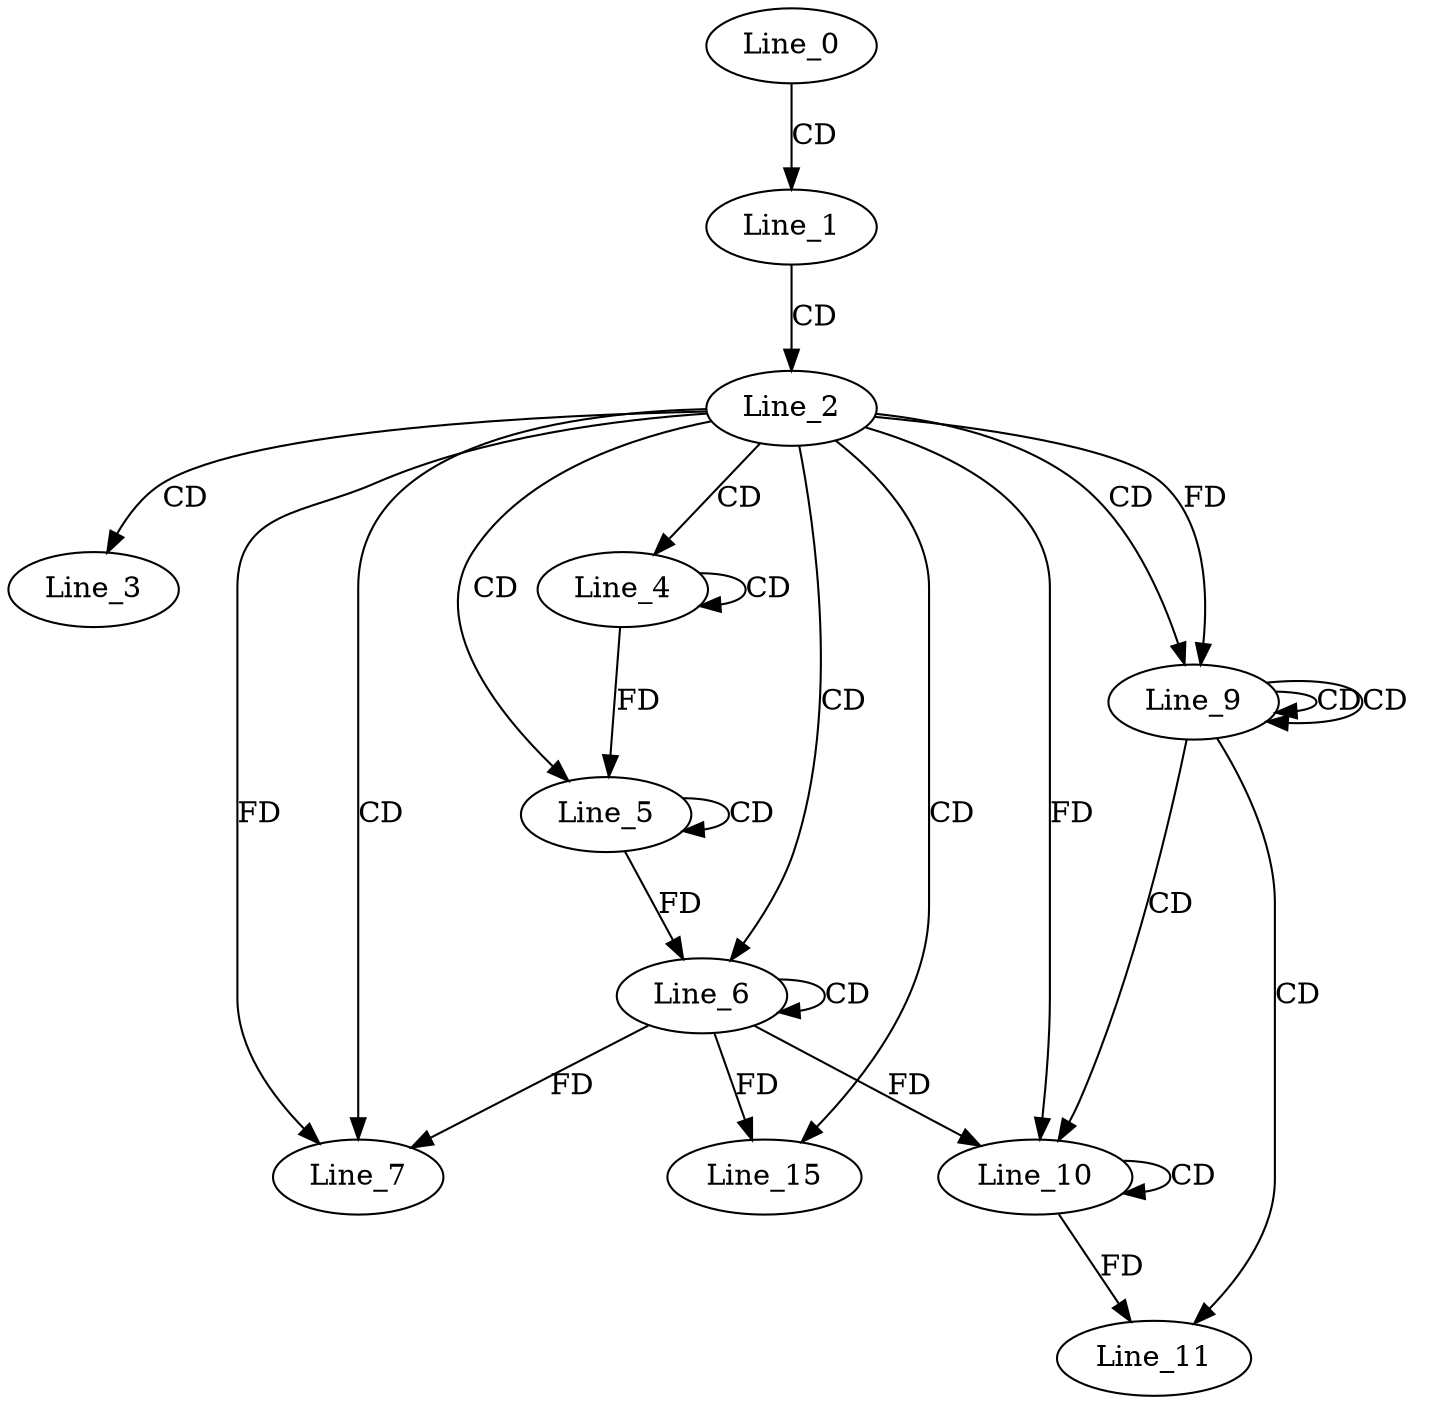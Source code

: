 digraph G {
  Line_0;
  Line_1;
  Line_2;
  Line_3;
  Line_4;
  Line_4;
  Line_5;
  Line_5;
  Line_5;
  Line_6;
  Line_6;
  Line_7;
  Line_7;
  Line_7;
  Line_9;
  Line_9;
  Line_10;
  Line_10;
  Line_11;
  Line_15;
  Line_0 -> Line_1 [ label="CD" ];
  Line_1 -> Line_2 [ label="CD" ];
  Line_2 -> Line_3 [ label="CD" ];
  Line_2 -> Line_4 [ label="CD" ];
  Line_4 -> Line_4 [ label="CD" ];
  Line_2 -> Line_5 [ label="CD" ];
  Line_5 -> Line_5 [ label="CD" ];
  Line_4 -> Line_5 [ label="FD" ];
  Line_2 -> Line_6 [ label="CD" ];
  Line_6 -> Line_6 [ label="CD" ];
  Line_5 -> Line_6 [ label="FD" ];
  Line_2 -> Line_7 [ label="CD" ];
  Line_6 -> Line_7 [ label="FD" ];
  Line_2 -> Line_7 [ label="FD" ];
  Line_2 -> Line_9 [ label="CD" ];
  Line_9 -> Line_9 [ label="CD" ];
  Line_9 -> Line_9 [ label="CD" ];
  Line_2 -> Line_9 [ label="FD" ];
  Line_9 -> Line_10 [ label="CD" ];
  Line_10 -> Line_10 [ label="CD" ];
  Line_6 -> Line_10 [ label="FD" ];
  Line_2 -> Line_10 [ label="FD" ];
  Line_9 -> Line_11 [ label="CD" ];
  Line_10 -> Line_11 [ label="FD" ];
  Line_2 -> Line_15 [ label="CD" ];
  Line_6 -> Line_15 [ label="FD" ];
}
